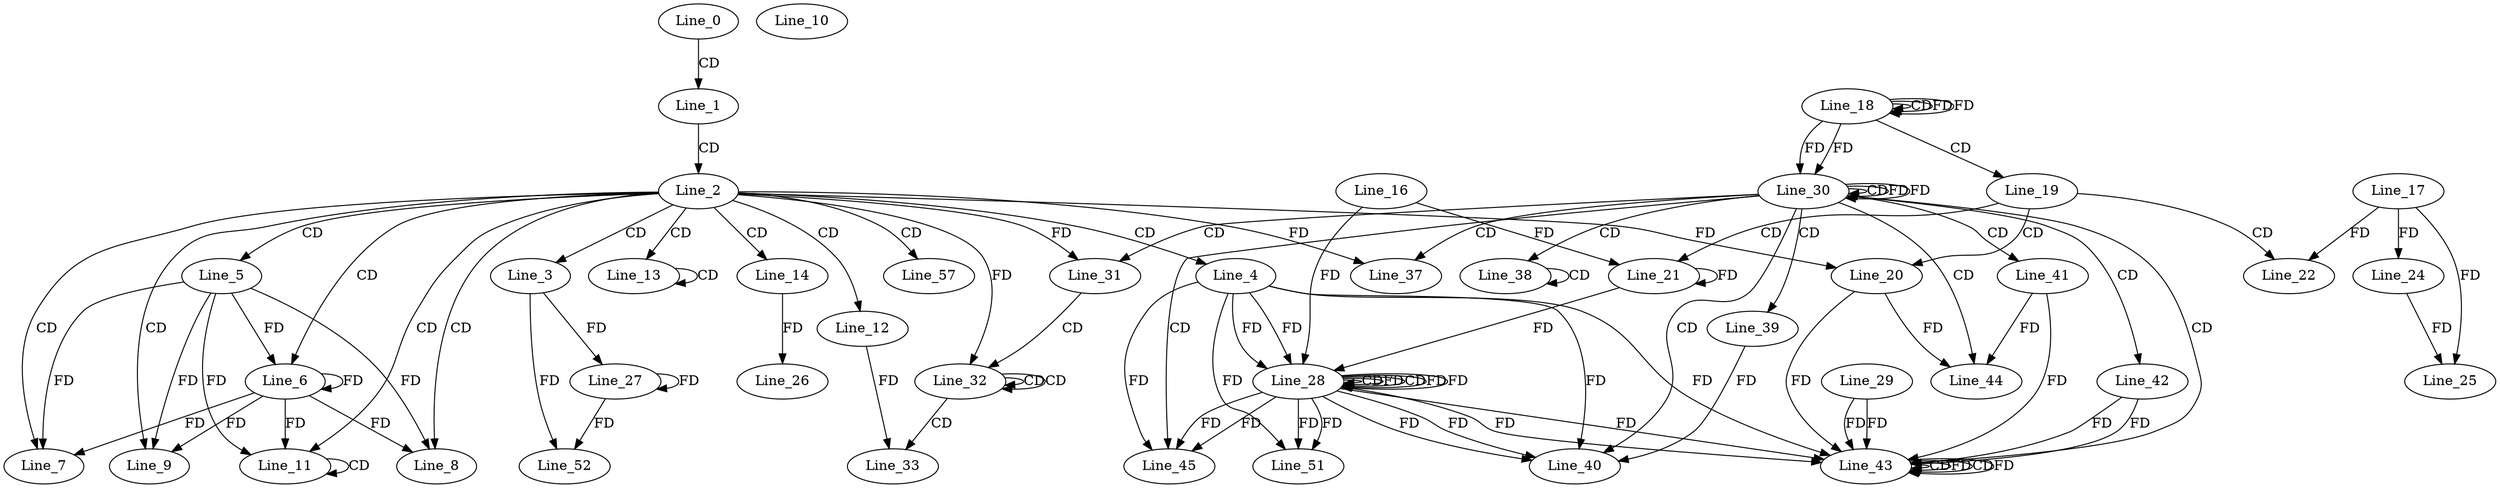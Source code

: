 digraph G {
  Line_0;
  Line_1;
  Line_2;
  Line_3;
  Line_4;
  Line_5;
  Line_6;
  Line_7;
  Line_8;
  Line_9;
  Line_10;
  Line_11;
  Line_11;
  Line_12;
  Line_13;
  Line_13;
  Line_14;
  Line_14;
  Line_14;
  Line_18;
  Line_18;
  Line_18;
  Line_19;
  Line_20;
  Line_20;
  Line_21;
  Line_16;
  Line_22;
  Line_17;
  Line_24;
  Line_25;
  Line_24;
  Line_26;
  Line_27;
  Line_28;
  Line_28;
  Line_28;
  Line_30;
  Line_30;
  Line_30;
  Line_31;
  Line_32;
  Line_32;
  Line_32;
  Line_33;
  Line_37;
  Line_37;
  Line_38;
  Line_38;
  Line_39;
  Line_40;
  Line_41;
  Line_42;
  Line_43;
  Line_43;
  Line_43;
  Line_29;
  Line_43;
  Line_44;
  Line_45;
  Line_51;
  Line_52;
  Line_57;
  Line_0 -> Line_1 [ label="CD" ];
  Line_1 -> Line_2 [ label="CD" ];
  Line_2 -> Line_3 [ label="CD" ];
  Line_2 -> Line_4 [ label="CD" ];
  Line_2 -> Line_5 [ label="CD" ];
  Line_2 -> Line_6 [ label="CD" ];
  Line_5 -> Line_6 [ label="FD" ];
  Line_6 -> Line_6 [ label="FD" ];
  Line_2 -> Line_7 [ label="CD" ];
  Line_5 -> Line_7 [ label="FD" ];
  Line_6 -> Line_7 [ label="FD" ];
  Line_2 -> Line_8 [ label="CD" ];
  Line_5 -> Line_8 [ label="FD" ];
  Line_6 -> Line_8 [ label="FD" ];
  Line_2 -> Line_9 [ label="CD" ];
  Line_5 -> Line_9 [ label="FD" ];
  Line_6 -> Line_9 [ label="FD" ];
  Line_2 -> Line_11 [ label="CD" ];
  Line_11 -> Line_11 [ label="CD" ];
  Line_5 -> Line_11 [ label="FD" ];
  Line_6 -> Line_11 [ label="FD" ];
  Line_2 -> Line_12 [ label="CD" ];
  Line_2 -> Line_13 [ label="CD" ];
  Line_13 -> Line_13 [ label="CD" ];
  Line_2 -> Line_14 [ label="CD" ];
  Line_18 -> Line_18 [ label="CD" ];
  Line_18 -> Line_18 [ label="FD" ];
  Line_18 -> Line_19 [ label="CD" ];
  Line_19 -> Line_20 [ label="CD" ];
  Line_2 -> Line_20 [ label="FD" ];
  Line_19 -> Line_21 [ label="CD" ];
  Line_21 -> Line_21 [ label="FD" ];
  Line_16 -> Line_21 [ label="FD" ];
  Line_19 -> Line_22 [ label="CD" ];
  Line_17 -> Line_22 [ label="FD" ];
  Line_17 -> Line_24 [ label="FD" ];
  Line_17 -> Line_25 [ label="FD" ];
  Line_24 -> Line_25 [ label="FD" ];
  Line_14 -> Line_26 [ label="FD" ];
  Line_3 -> Line_27 [ label="FD" ];
  Line_27 -> Line_27 [ label="FD" ];
  Line_21 -> Line_28 [ label="FD" ];
  Line_16 -> Line_28 [ label="FD" ];
  Line_28 -> Line_28 [ label="CD" ];
  Line_4 -> Line_28 [ label="FD" ];
  Line_28 -> Line_28 [ label="FD" ];
  Line_28 -> Line_28 [ label="CD" ];
  Line_4 -> Line_28 [ label="FD" ];
  Line_28 -> Line_28 [ label="FD" ];
  Line_28 -> Line_28 [ label="FD" ];
  Line_18 -> Line_30 [ label="FD" ];
  Line_30 -> Line_30 [ label="CD" ];
  Line_30 -> Line_30 [ label="FD" ];
  Line_18 -> Line_30 [ label="FD" ];
  Line_30 -> Line_31 [ label="CD" ];
  Line_2 -> Line_31 [ label="FD" ];
  Line_31 -> Line_32 [ label="CD" ];
  Line_32 -> Line_32 [ label="CD" ];
  Line_32 -> Line_32 [ label="CD" ];
  Line_2 -> Line_32 [ label="FD" ];
  Line_32 -> Line_33 [ label="CD" ];
  Line_12 -> Line_33 [ label="FD" ];
  Line_30 -> Line_37 [ label="CD" ];
  Line_2 -> Line_37 [ label="FD" ];
  Line_30 -> Line_38 [ label="CD" ];
  Line_38 -> Line_38 [ label="CD" ];
  Line_30 -> Line_39 [ label="CD" ];
  Line_30 -> Line_40 [ label="CD" ];
  Line_4 -> Line_40 [ label="FD" ];
  Line_28 -> Line_40 [ label="FD" ];
  Line_28 -> Line_40 [ label="FD" ];
  Line_39 -> Line_40 [ label="FD" ];
  Line_30 -> Line_41 [ label="CD" ];
  Line_30 -> Line_42 [ label="CD" ];
  Line_30 -> Line_43 [ label="CD" ];
  Line_43 -> Line_43 [ label="CD" ];
  Line_43 -> Line_43 [ label="FD" ];
  Line_42 -> Line_43 [ label="FD" ];
  Line_41 -> Line_43 [ label="FD" ];
  Line_20 -> Line_43 [ label="FD" ];
  Line_29 -> Line_43 [ label="FD" ];
  Line_43 -> Line_43 [ label="CD" ];
  Line_4 -> Line_43 [ label="FD" ];
  Line_28 -> Line_43 [ label="FD" ];
  Line_28 -> Line_43 [ label="FD" ];
  Line_29 -> Line_43 [ label="FD" ];
  Line_43 -> Line_43 [ label="FD" ];
  Line_42 -> Line_43 [ label="FD" ];
  Line_30 -> Line_44 [ label="CD" ];
  Line_41 -> Line_44 [ label="FD" ];
  Line_20 -> Line_44 [ label="FD" ];
  Line_30 -> Line_45 [ label="CD" ];
  Line_4 -> Line_45 [ label="FD" ];
  Line_28 -> Line_45 [ label="FD" ];
  Line_28 -> Line_45 [ label="FD" ];
  Line_4 -> Line_51 [ label="FD" ];
  Line_28 -> Line_51 [ label="FD" ];
  Line_28 -> Line_51 [ label="FD" ];
  Line_3 -> Line_52 [ label="FD" ];
  Line_27 -> Line_52 [ label="FD" ];
  Line_2 -> Line_57 [ label="CD" ];
  Line_18 -> Line_18 [ label="FD" ];
  Line_30 -> Line_30 [ label="FD" ];
}
